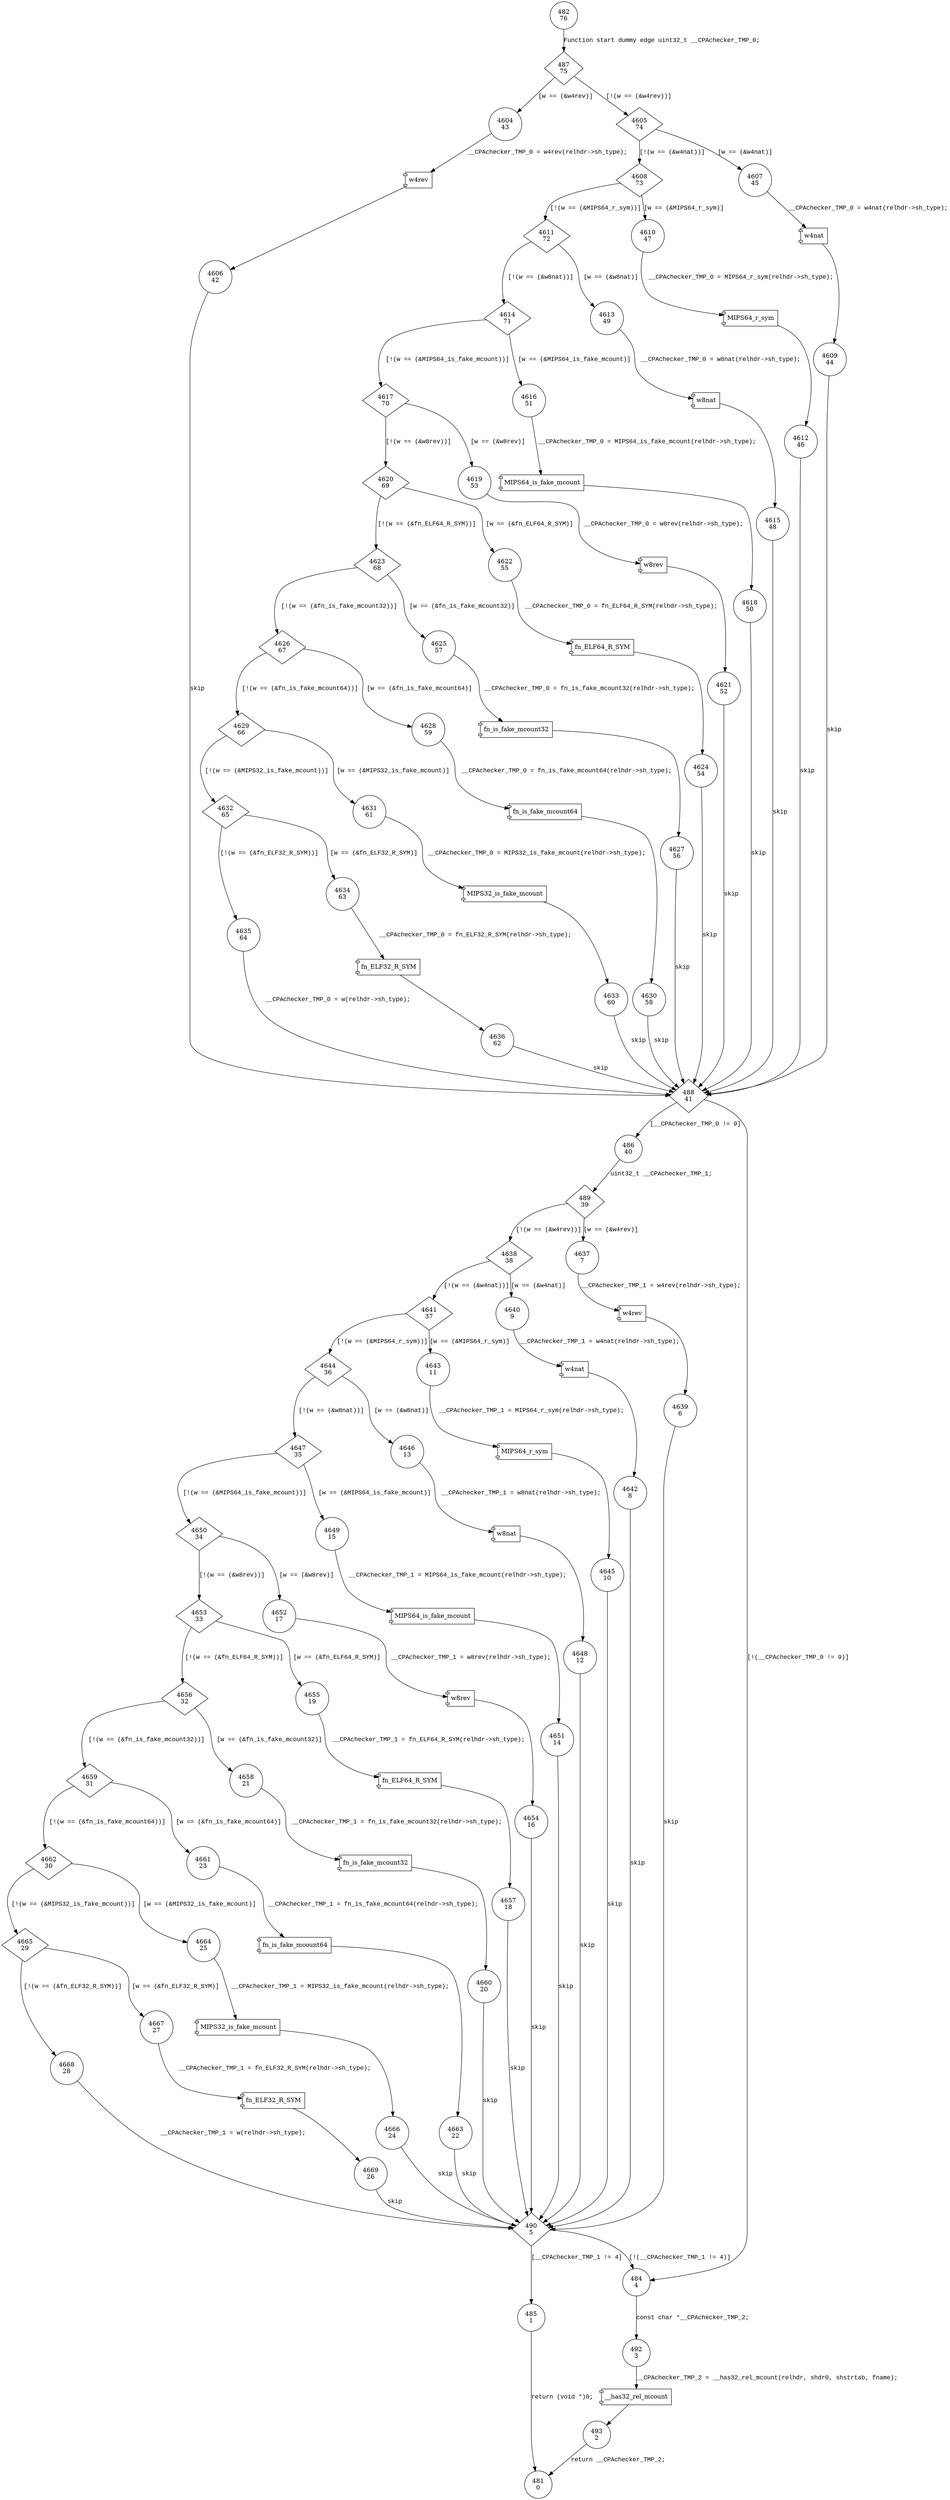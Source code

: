 digraph has32_rel_mcount {
482 [shape="circle" label="482\n76"]
487 [shape="diamond" label="487\n75"]
4604 [shape="circle" label="4604\n43"]
4605 [shape="diamond" label="4605\n74"]
4607 [shape="circle" label="4607\n45"]
4608 [shape="diamond" label="4608\n73"]
4610 [shape="circle" label="4610\n47"]
4611 [shape="diamond" label="4611\n72"]
4613 [shape="circle" label="4613\n49"]
4614 [shape="diamond" label="4614\n71"]
4616 [shape="circle" label="4616\n51"]
4617 [shape="diamond" label="4617\n70"]
4619 [shape="circle" label="4619\n53"]
4620 [shape="diamond" label="4620\n69"]
4622 [shape="circle" label="4622\n55"]
4623 [shape="diamond" label="4623\n68"]
4625 [shape="circle" label="4625\n57"]
4626 [shape="diamond" label="4626\n67"]
4628 [shape="circle" label="4628\n59"]
4629 [shape="diamond" label="4629\n66"]
4631 [shape="circle" label="4631\n61"]
4632 [shape="diamond" label="4632\n65"]
4634 [shape="circle" label="4634\n63"]
4635 [shape="circle" label="4635\n64"]
488 [shape="diamond" label="488\n41"]
486 [shape="circle" label="486\n40"]
484 [shape="circle" label="484\n4"]
492 [shape="circle" label="492\n3"]
493 [shape="circle" label="493\n2"]
489 [shape="diamond" label="489\n39"]
4637 [shape="circle" label="4637\n7"]
4638 [shape="diamond" label="4638\n38"]
4640 [shape="circle" label="4640\n9"]
4641 [shape="diamond" label="4641\n37"]
4643 [shape="circle" label="4643\n11"]
4644 [shape="diamond" label="4644\n36"]
4646 [shape="circle" label="4646\n13"]
4647 [shape="diamond" label="4647\n35"]
4649 [shape="circle" label="4649\n15"]
4650 [shape="diamond" label="4650\n34"]
4652 [shape="circle" label="4652\n17"]
4653 [shape="diamond" label="4653\n33"]
4655 [shape="circle" label="4655\n19"]
4656 [shape="diamond" label="4656\n32"]
4658 [shape="circle" label="4658\n21"]
4659 [shape="diamond" label="4659\n31"]
4661 [shape="circle" label="4661\n23"]
4662 [shape="diamond" label="4662\n30"]
4664 [shape="circle" label="4664\n25"]
4665 [shape="diamond" label="4665\n29"]
4667 [shape="circle" label="4667\n27"]
4668 [shape="circle" label="4668\n28"]
490 [shape="diamond" label="490\n5"]
485 [shape="circle" label="485\n1"]
4669 [shape="circle" label="4669\n26"]
4666 [shape="circle" label="4666\n24"]
4663 [shape="circle" label="4663\n22"]
4660 [shape="circle" label="4660\n20"]
4657 [shape="circle" label="4657\n18"]
4654 [shape="circle" label="4654\n16"]
4651 [shape="circle" label="4651\n14"]
4648 [shape="circle" label="4648\n12"]
4645 [shape="circle" label="4645\n10"]
4642 [shape="circle" label="4642\n8"]
4639 [shape="circle" label="4639\n6"]
4636 [shape="circle" label="4636\n62"]
4633 [shape="circle" label="4633\n60"]
4630 [shape="circle" label="4630\n58"]
4627 [shape="circle" label="4627\n56"]
4624 [shape="circle" label="4624\n54"]
4621 [shape="circle" label="4621\n52"]
4618 [shape="circle" label="4618\n50"]
4615 [shape="circle" label="4615\n48"]
4612 [shape="circle" label="4612\n46"]
4609 [shape="circle" label="4609\n44"]
4606 [shape="circle" label="4606\n42"]
481 [shape="circle" label="481\n0"]
482 -> 487 [label="Function start dummy edge uint32_t __CPAchecker_TMP_0;" fontname="Courier New"]
487 -> 4604 [label="[w == (&w4rev)]" fontname="Courier New"]
487 -> 4605 [label="[!(w == (&w4rev))]" fontname="Courier New"]
4605 -> 4607 [label="[w == (&w4nat)]" fontname="Courier New"]
4605 -> 4608 [label="[!(w == (&w4nat))]" fontname="Courier New"]
4608 -> 4610 [label="[w == (&MIPS64_r_sym)]" fontname="Courier New"]
4608 -> 4611 [label="[!(w == (&MIPS64_r_sym))]" fontname="Courier New"]
4611 -> 4613 [label="[w == (&w8nat)]" fontname="Courier New"]
4611 -> 4614 [label="[!(w == (&w8nat))]" fontname="Courier New"]
4614 -> 4616 [label="[w == (&MIPS64_is_fake_mcount)]" fontname="Courier New"]
4614 -> 4617 [label="[!(w == (&MIPS64_is_fake_mcount))]" fontname="Courier New"]
4617 -> 4619 [label="[w == (&w8rev)]" fontname="Courier New"]
4617 -> 4620 [label="[!(w == (&w8rev))]" fontname="Courier New"]
4620 -> 4622 [label="[w == (&fn_ELF64_R_SYM)]" fontname="Courier New"]
4620 -> 4623 [label="[!(w == (&fn_ELF64_R_SYM))]" fontname="Courier New"]
4623 -> 4625 [label="[w == (&fn_is_fake_mcount32)]" fontname="Courier New"]
4623 -> 4626 [label="[!(w == (&fn_is_fake_mcount32))]" fontname="Courier New"]
4626 -> 4628 [label="[w == (&fn_is_fake_mcount64)]" fontname="Courier New"]
4626 -> 4629 [label="[!(w == (&fn_is_fake_mcount64))]" fontname="Courier New"]
4629 -> 4631 [label="[w == (&MIPS32_is_fake_mcount)]" fontname="Courier New"]
4629 -> 4632 [label="[!(w == (&MIPS32_is_fake_mcount))]" fontname="Courier New"]
4632 -> 4634 [label="[w == (&fn_ELF32_R_SYM)]" fontname="Courier New"]
4632 -> 4635 [label="[!(w == (&fn_ELF32_R_SYM))]" fontname="Courier New"]
488 -> 486 [label="[__CPAchecker_TMP_0 != 9]" fontname="Courier New"]
488 -> 484 [label="[!(__CPAchecker_TMP_0 != 9)]" fontname="Courier New"]
484 -> 492 [label="const char *__CPAchecker_TMP_2;" fontname="Courier New"]
101178 [shape="component" label="__has32_rel_mcount"]
492 -> 101178 [label="__CPAchecker_TMP_2 = __has32_rel_mcount(relhdr, shdr0, shstrtab, fname);" fontname="Courier New"]
101178 -> 493 [label="" fontname="Courier New"]
486 -> 489 [label="uint32_t __CPAchecker_TMP_1;" fontname="Courier New"]
489 -> 4637 [label="[w == (&w4rev)]" fontname="Courier New"]
489 -> 4638 [label="[!(w == (&w4rev))]" fontname="Courier New"]
4638 -> 4640 [label="[w == (&w4nat)]" fontname="Courier New"]
4638 -> 4641 [label="[!(w == (&w4nat))]" fontname="Courier New"]
4641 -> 4643 [label="[w == (&MIPS64_r_sym)]" fontname="Courier New"]
4641 -> 4644 [label="[!(w == (&MIPS64_r_sym))]" fontname="Courier New"]
4644 -> 4646 [label="[w == (&w8nat)]" fontname="Courier New"]
4644 -> 4647 [label="[!(w == (&w8nat))]" fontname="Courier New"]
4647 -> 4649 [label="[w == (&MIPS64_is_fake_mcount)]" fontname="Courier New"]
4647 -> 4650 [label="[!(w == (&MIPS64_is_fake_mcount))]" fontname="Courier New"]
4650 -> 4652 [label="[w == (&w8rev)]" fontname="Courier New"]
4650 -> 4653 [label="[!(w == (&w8rev))]" fontname="Courier New"]
4653 -> 4655 [label="[w == (&fn_ELF64_R_SYM)]" fontname="Courier New"]
4653 -> 4656 [label="[!(w == (&fn_ELF64_R_SYM))]" fontname="Courier New"]
4656 -> 4658 [label="[w == (&fn_is_fake_mcount32)]" fontname="Courier New"]
4656 -> 4659 [label="[!(w == (&fn_is_fake_mcount32))]" fontname="Courier New"]
4659 -> 4661 [label="[w == (&fn_is_fake_mcount64)]" fontname="Courier New"]
4659 -> 4662 [label="[!(w == (&fn_is_fake_mcount64))]" fontname="Courier New"]
4662 -> 4664 [label="[w == (&MIPS32_is_fake_mcount)]" fontname="Courier New"]
4662 -> 4665 [label="[!(w == (&MIPS32_is_fake_mcount))]" fontname="Courier New"]
4665 -> 4667 [label="[w == (&fn_ELF32_R_SYM)]" fontname="Courier New"]
4665 -> 4668 [label="[!(w == (&fn_ELF32_R_SYM))]" fontname="Courier New"]
490 -> 485 [label="[__CPAchecker_TMP_1 != 4]" fontname="Courier New"]
490 -> 484 [label="[!(__CPAchecker_TMP_1 != 4)]" fontname="Courier New"]
101179 [shape="component" label="fn_ELF32_R_SYM"]
4667 -> 101179 [label="__CPAchecker_TMP_1 = fn_ELF32_R_SYM(relhdr->sh_type);" fontname="Courier New"]
101179 -> 4669 [label="" fontname="Courier New"]
101180 [shape="component" label="MIPS32_is_fake_mcount"]
4664 -> 101180 [label="__CPAchecker_TMP_1 = MIPS32_is_fake_mcount(relhdr->sh_type);" fontname="Courier New"]
101180 -> 4666 [label="" fontname="Courier New"]
101181 [shape="component" label="fn_is_fake_mcount64"]
4661 -> 101181 [label="__CPAchecker_TMP_1 = fn_is_fake_mcount64(relhdr->sh_type);" fontname="Courier New"]
101181 -> 4663 [label="" fontname="Courier New"]
101182 [shape="component" label="fn_is_fake_mcount32"]
4658 -> 101182 [label="__CPAchecker_TMP_1 = fn_is_fake_mcount32(relhdr->sh_type);" fontname="Courier New"]
101182 -> 4660 [label="" fontname="Courier New"]
101183 [shape="component" label="fn_ELF64_R_SYM"]
4655 -> 101183 [label="__CPAchecker_TMP_1 = fn_ELF64_R_SYM(relhdr->sh_type);" fontname="Courier New"]
101183 -> 4657 [label="" fontname="Courier New"]
101184 [shape="component" label="w8rev"]
4652 -> 101184 [label="__CPAchecker_TMP_1 = w8rev(relhdr->sh_type);" fontname="Courier New"]
101184 -> 4654 [label="" fontname="Courier New"]
101185 [shape="component" label="MIPS64_is_fake_mcount"]
4649 -> 101185 [label="__CPAchecker_TMP_1 = MIPS64_is_fake_mcount(relhdr->sh_type);" fontname="Courier New"]
101185 -> 4651 [label="" fontname="Courier New"]
101186 [shape="component" label="w8nat"]
4646 -> 101186 [label="__CPAchecker_TMP_1 = w8nat(relhdr->sh_type);" fontname="Courier New"]
101186 -> 4648 [label="" fontname="Courier New"]
101187 [shape="component" label="MIPS64_r_sym"]
4643 -> 101187 [label="__CPAchecker_TMP_1 = MIPS64_r_sym(relhdr->sh_type);" fontname="Courier New"]
101187 -> 4645 [label="" fontname="Courier New"]
101188 [shape="component" label="w4nat"]
4640 -> 101188 [label="__CPAchecker_TMP_1 = w4nat(relhdr->sh_type);" fontname="Courier New"]
101188 -> 4642 [label="" fontname="Courier New"]
101189 [shape="component" label="w4rev"]
4637 -> 101189 [label="__CPAchecker_TMP_1 = w4rev(relhdr->sh_type);" fontname="Courier New"]
101189 -> 4639 [label="" fontname="Courier New"]
101190 [shape="component" label="fn_ELF32_R_SYM"]
4634 -> 101190 [label="__CPAchecker_TMP_0 = fn_ELF32_R_SYM(relhdr->sh_type);" fontname="Courier New"]
101190 -> 4636 [label="" fontname="Courier New"]
101191 [shape="component" label="MIPS32_is_fake_mcount"]
4631 -> 101191 [label="__CPAchecker_TMP_0 = MIPS32_is_fake_mcount(relhdr->sh_type);" fontname="Courier New"]
101191 -> 4633 [label="" fontname="Courier New"]
101192 [shape="component" label="fn_is_fake_mcount64"]
4628 -> 101192 [label="__CPAchecker_TMP_0 = fn_is_fake_mcount64(relhdr->sh_type);" fontname="Courier New"]
101192 -> 4630 [label="" fontname="Courier New"]
101193 [shape="component" label="fn_is_fake_mcount32"]
4625 -> 101193 [label="__CPAchecker_TMP_0 = fn_is_fake_mcount32(relhdr->sh_type);" fontname="Courier New"]
101193 -> 4627 [label="" fontname="Courier New"]
101194 [shape="component" label="fn_ELF64_R_SYM"]
4622 -> 101194 [label="__CPAchecker_TMP_0 = fn_ELF64_R_SYM(relhdr->sh_type);" fontname="Courier New"]
101194 -> 4624 [label="" fontname="Courier New"]
101195 [shape="component" label="w8rev"]
4619 -> 101195 [label="__CPAchecker_TMP_0 = w8rev(relhdr->sh_type);" fontname="Courier New"]
101195 -> 4621 [label="" fontname="Courier New"]
101196 [shape="component" label="MIPS64_is_fake_mcount"]
4616 -> 101196 [label="__CPAchecker_TMP_0 = MIPS64_is_fake_mcount(relhdr->sh_type);" fontname="Courier New"]
101196 -> 4618 [label="" fontname="Courier New"]
101197 [shape="component" label="w8nat"]
4613 -> 101197 [label="__CPAchecker_TMP_0 = w8nat(relhdr->sh_type);" fontname="Courier New"]
101197 -> 4615 [label="" fontname="Courier New"]
101198 [shape="component" label="MIPS64_r_sym"]
4610 -> 101198 [label="__CPAchecker_TMP_0 = MIPS64_r_sym(relhdr->sh_type);" fontname="Courier New"]
101198 -> 4612 [label="" fontname="Courier New"]
101199 [shape="component" label="w4nat"]
4607 -> 101199 [label="__CPAchecker_TMP_0 = w4nat(relhdr->sh_type);" fontname="Courier New"]
101199 -> 4609 [label="" fontname="Courier New"]
101200 [shape="component" label="w4rev"]
4604 -> 101200 [label="__CPAchecker_TMP_0 = w4rev(relhdr->sh_type);" fontname="Courier New"]
101200 -> 4606 [label="" fontname="Courier New"]
4635 -> 488 [label="__CPAchecker_TMP_0 = w(relhdr->sh_type);" fontname="Courier New"]
493 -> 481 [label="return __CPAchecker_TMP_2;" fontname="Courier New"]
4668 -> 490 [label="__CPAchecker_TMP_1 = w(relhdr->sh_type);" fontname="Courier New"]
485 -> 481 [label="return (void *)0;" fontname="Courier New"]
4669 -> 490 [label="skip" fontname="Courier New"]
4666 -> 490 [label="skip" fontname="Courier New"]
4663 -> 490 [label="skip" fontname="Courier New"]
4660 -> 490 [label="skip" fontname="Courier New"]
4657 -> 490 [label="skip" fontname="Courier New"]
4654 -> 490 [label="skip" fontname="Courier New"]
4651 -> 490 [label="skip" fontname="Courier New"]
4648 -> 490 [label="skip" fontname="Courier New"]
4645 -> 490 [label="skip" fontname="Courier New"]
4642 -> 490 [label="skip" fontname="Courier New"]
4639 -> 490 [label="skip" fontname="Courier New"]
4636 -> 488 [label="skip" fontname="Courier New"]
4633 -> 488 [label="skip" fontname="Courier New"]
4630 -> 488 [label="skip" fontname="Courier New"]
4627 -> 488 [label="skip" fontname="Courier New"]
4624 -> 488 [label="skip" fontname="Courier New"]
4621 -> 488 [label="skip" fontname="Courier New"]
4618 -> 488 [label="skip" fontname="Courier New"]
4615 -> 488 [label="skip" fontname="Courier New"]
4612 -> 488 [label="skip" fontname="Courier New"]
4609 -> 488 [label="skip" fontname="Courier New"]
4606 -> 488 [label="skip" fontname="Courier New"]
}
